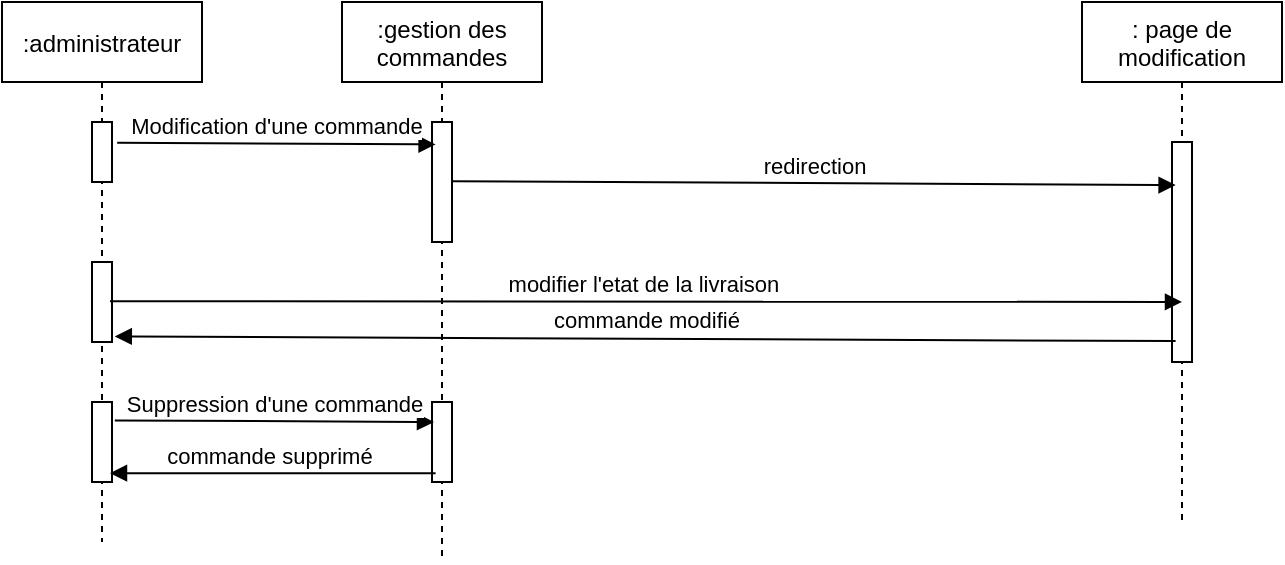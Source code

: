 <mxfile version="18.0.6" type="device"><diagram id="kgpKYQtTHZ0yAKxKKP6v" name="Page-1"><mxGraphModel dx="1278" dy="641" grid="1" gridSize="10" guides="1" tooltips="1" connect="1" arrows="1" fold="1" page="1" pageScale="1" pageWidth="850" pageHeight="1100" math="0" shadow="0"><root><mxCell id="0"/><mxCell id="1" parent="0"/><mxCell id="P_W_-2cp3sQzOZT63QZD-5" value=":administrateur" style="shape=umlLifeline;perimeter=lifelinePerimeter;container=1;collapsible=0;recursiveResize=0;rounded=0;shadow=0;strokeWidth=1;" parent="1" vertex="1"><mxGeometry x="130" y="320" width="100" height="270" as="geometry"/></mxCell><mxCell id="P_W_-2cp3sQzOZT63QZD-7" value="" style="html=1;points=[];perimeter=orthogonalPerimeter;" parent="P_W_-2cp3sQzOZT63QZD-5" vertex="1"><mxGeometry x="45" y="60" width="10" height="30" as="geometry"/></mxCell><mxCell id="P_W_-2cp3sQzOZT63QZD-8" value="" style="html=1;points=[];perimeter=orthogonalPerimeter;" parent="P_W_-2cp3sQzOZT63QZD-5" vertex="1"><mxGeometry x="45" y="130" width="10" height="40" as="geometry"/></mxCell><mxCell id="P_W_-2cp3sQzOZT63QZD-9" value="" style="html=1;points=[];perimeter=orthogonalPerimeter;" parent="P_W_-2cp3sQzOZT63QZD-5" vertex="1"><mxGeometry x="45" y="200" width="10" height="40" as="geometry"/></mxCell><mxCell id="P_W_-2cp3sQzOZT63QZD-10" value=":gestion des&#10;commandes" style="shape=umlLifeline;perimeter=lifelinePerimeter;container=1;collapsible=0;recursiveResize=0;rounded=0;shadow=0;strokeWidth=1;" parent="1" vertex="1"><mxGeometry x="300" y="320" width="100" height="280" as="geometry"/></mxCell><mxCell id="P_W_-2cp3sQzOZT63QZD-12" value="" style="html=1;points=[];perimeter=orthogonalPerimeter;" parent="P_W_-2cp3sQzOZT63QZD-10" vertex="1"><mxGeometry x="45" y="60" width="10" height="60" as="geometry"/></mxCell><mxCell id="P_W_-2cp3sQzOZT63QZD-13" value="" style="html=1;points=[];perimeter=orthogonalPerimeter;" parent="P_W_-2cp3sQzOZT63QZD-10" vertex="1"><mxGeometry x="45" y="200" width="10" height="40" as="geometry"/></mxCell><mxCell id="P_W_-2cp3sQzOZT63QZD-21" value="Modification d'une commande" style="html=1;verticalAlign=bottom;endArrow=block;rounded=0;exitX=1.26;exitY=0.347;exitDx=0;exitDy=0;exitPerimeter=0;entryX=0.18;entryY=0.187;entryDx=0;entryDy=0;entryPerimeter=0;" parent="1" source="P_W_-2cp3sQzOZT63QZD-7" target="P_W_-2cp3sQzOZT63QZD-12" edge="1"><mxGeometry width="80" relative="1" as="geometry"><mxPoint x="200" y="370" as="sourcePoint"/><mxPoint x="280" y="370" as="targetPoint"/></mxGeometry></mxCell><mxCell id="P_W_-2cp3sQzOZT63QZD-22" value=": page de &#10;modification" style="shape=umlLifeline;perimeter=lifelinePerimeter;container=1;collapsible=0;recursiveResize=0;rounded=0;shadow=0;strokeWidth=1;" parent="1" vertex="1"><mxGeometry x="670" y="320" width="100" height="260" as="geometry"/></mxCell><mxCell id="P_W_-2cp3sQzOZT63QZD-23" value="" style="points=[];perimeter=orthogonalPerimeter;rounded=0;shadow=0;strokeWidth=1;" parent="P_W_-2cp3sQzOZT63QZD-22" vertex="1"><mxGeometry x="45" y="70" width="10" height="110" as="geometry"/></mxCell><mxCell id="P_W_-2cp3sQzOZT63QZD-24" value="redirection" style="html=1;verticalAlign=bottom;endArrow=block;rounded=0;exitX=0.98;exitY=0.493;exitDx=0;exitDy=0;exitPerimeter=0;entryX=0.18;entryY=0.196;entryDx=0;entryDy=0;entryPerimeter=0;" parent="1" source="P_W_-2cp3sQzOZT63QZD-12" target="P_W_-2cp3sQzOZT63QZD-23" edge="1"><mxGeometry width="80" relative="1" as="geometry"><mxPoint x="370" y="389.5" as="sourcePoint"/><mxPoint x="450" y="389.5" as="targetPoint"/><mxPoint as="offset"/></mxGeometry></mxCell><mxCell id="P_W_-2cp3sQzOZT63QZD-25" value="modifier l'etat de la livraison&amp;nbsp;" style="html=1;verticalAlign=bottom;endArrow=block;rounded=0;exitX=0.9;exitY=0.49;exitDx=0;exitDy=0;exitPerimeter=0;entryX=0.5;entryY=0.727;entryDx=0;entryDy=0;entryPerimeter=0;" parent="1" source="P_W_-2cp3sQzOZT63QZD-8" target="P_W_-2cp3sQzOZT63QZD-23" edge="1"><mxGeometry width="80" relative="1" as="geometry"><mxPoint x="200" y="450" as="sourcePoint"/><mxPoint x="700" y="450" as="targetPoint"/></mxGeometry></mxCell><mxCell id="P_W_-2cp3sQzOZT63QZD-26" value="commande modifié" style="html=1;verticalAlign=bottom;endArrow=block;rounded=0;exitX=0.18;exitY=0.905;exitDx=0;exitDy=0;exitPerimeter=0;entryX=1.14;entryY=0.93;entryDx=0;entryDy=0;entryPerimeter=0;" parent="1" source="P_W_-2cp3sQzOZT63QZD-23" target="P_W_-2cp3sQzOZT63QZD-8" edge="1"><mxGeometry width="80" relative="1" as="geometry"><mxPoint x="500" y="510" as="sourcePoint"/><mxPoint x="230" y="510" as="targetPoint"/></mxGeometry></mxCell><mxCell id="P_W_-2cp3sQzOZT63QZD-27" value="Suppression d'une commande" style="html=1;verticalAlign=bottom;endArrow=block;rounded=0;exitX=1.14;exitY=0.23;exitDx=0;exitDy=0;exitPerimeter=0;entryX=0.1;entryY=0.25;entryDx=0;entryDy=0;entryPerimeter=0;" parent="1" source="P_W_-2cp3sQzOZT63QZD-9" target="P_W_-2cp3sQzOZT63QZD-13" edge="1"><mxGeometry width="80" relative="1" as="geometry"><mxPoint x="190" y="500" as="sourcePoint"/><mxPoint x="270" y="500" as="targetPoint"/></mxGeometry></mxCell><mxCell id="P_W_-2cp3sQzOZT63QZD-28" value="commande supprimé&amp;nbsp;" style="html=1;verticalAlign=bottom;endArrow=block;rounded=0;entryX=0.9;entryY=0.89;entryDx=0;entryDy=0;entryPerimeter=0;exitX=0.18;exitY=0.89;exitDx=0;exitDy=0;exitPerimeter=0;" parent="1" source="P_W_-2cp3sQzOZT63QZD-13" target="P_W_-2cp3sQzOZT63QZD-9" edge="1"><mxGeometry width="80" relative="1" as="geometry"><mxPoint x="250" y="560" as="sourcePoint"/><mxPoint x="330" y="560" as="targetPoint"/></mxGeometry></mxCell></root></mxGraphModel></diagram></mxfile>